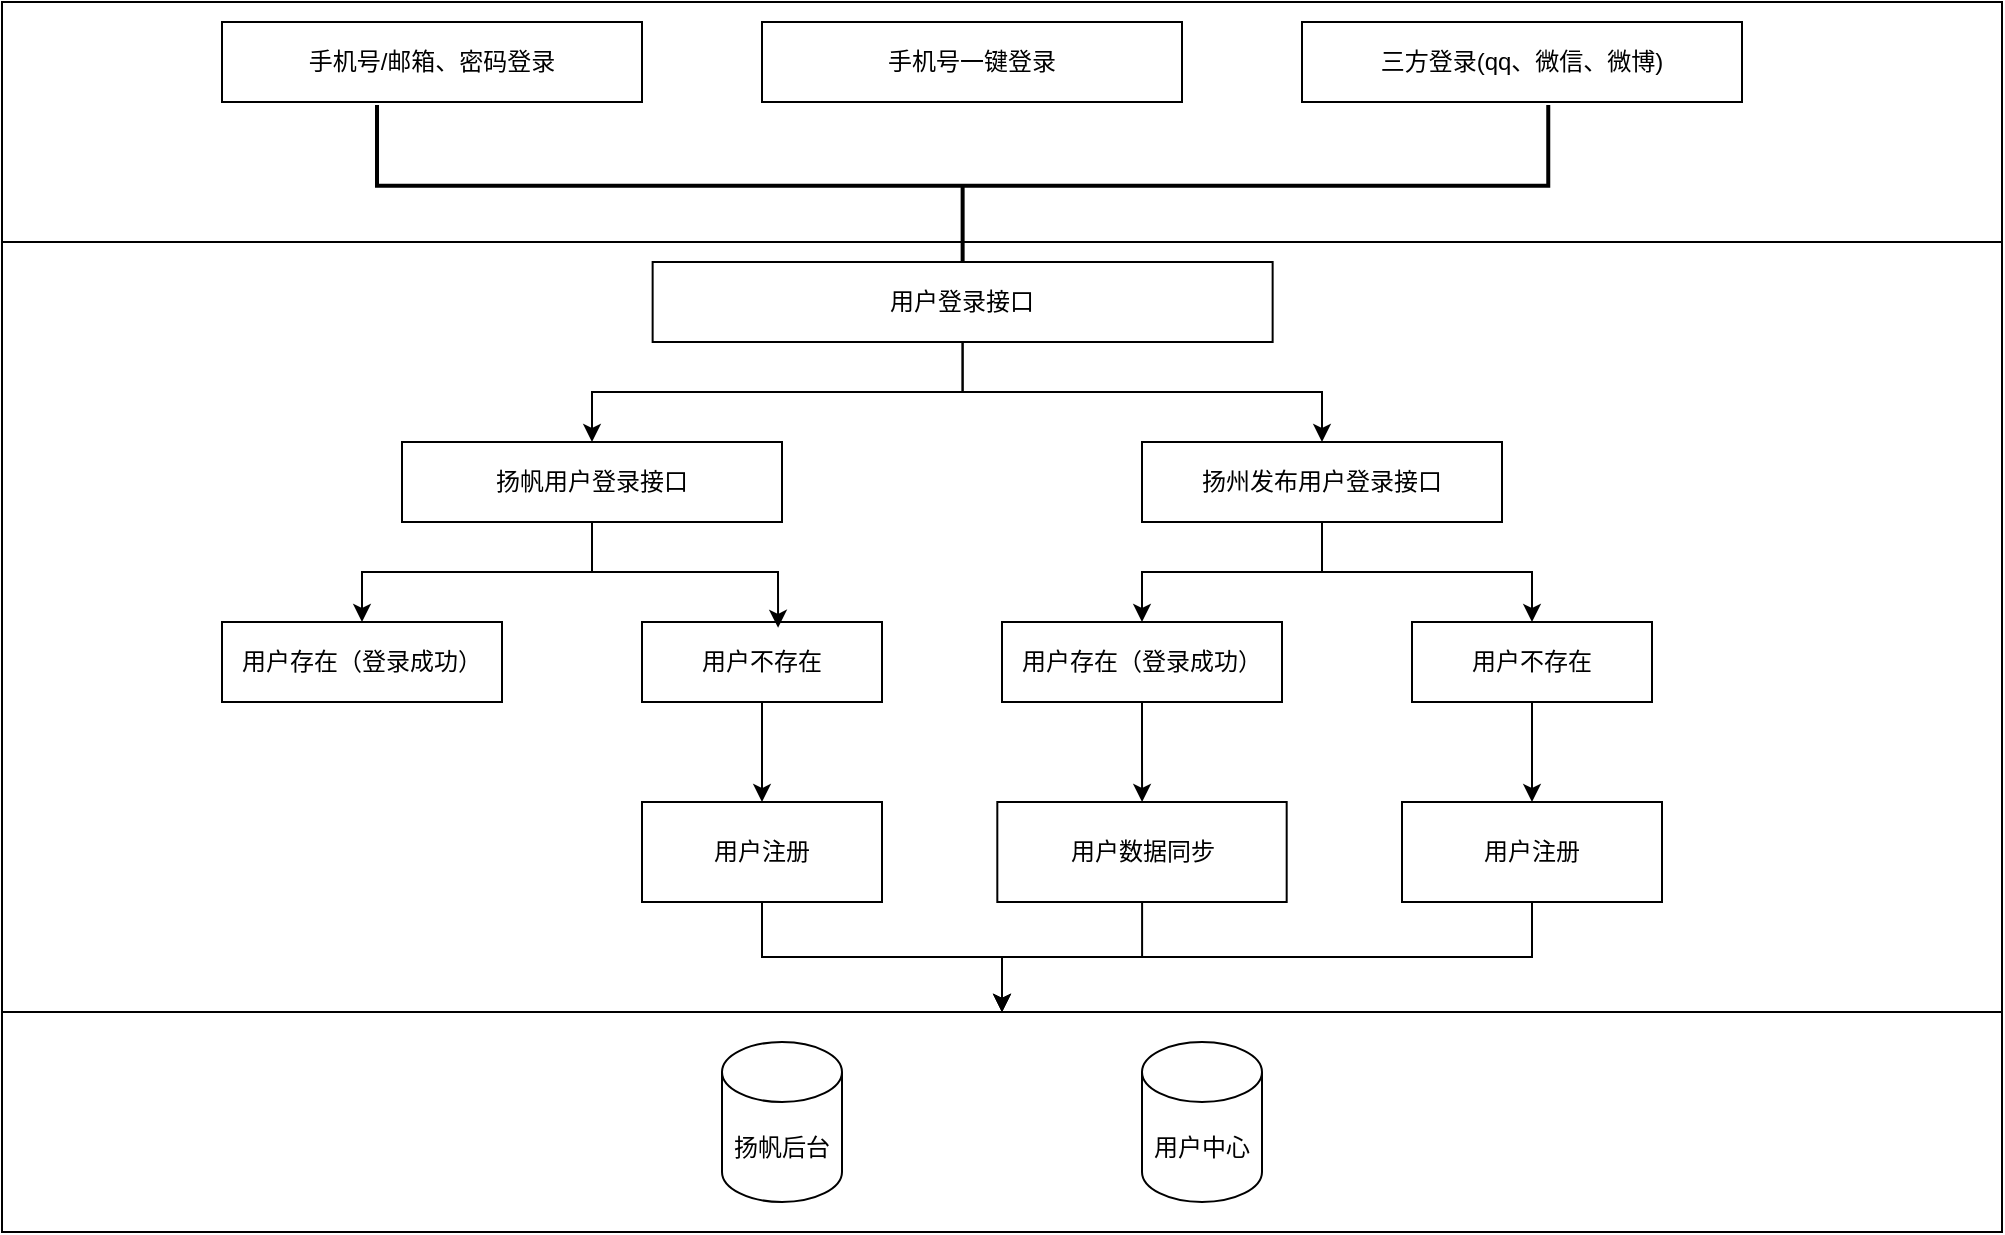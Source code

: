 <mxfile version="27.1.1">
  <diagram name="Page-1" id="c7488fd3-1785-93aa-aadb-54a6760d102a">
    <mxGraphModel dx="1042" dy="630" grid="1" gridSize="10" guides="1" tooltips="1" connect="1" arrows="1" fold="1" page="1" pageScale="1" pageWidth="1100" pageHeight="850" background="#ffffff" math="0" shadow="0">
      <root>
        <mxCell id="0" />
        <mxCell id="1" parent="0" />
        <mxCell id="lfPdQ3ZHWV3x0kOP0yHL-1" value="" style="rounded=0;whiteSpace=wrap;html=1;" vertex="1" parent="1">
          <mxGeometry x="40" y="40" width="1000" height="610" as="geometry" />
        </mxCell>
        <mxCell id="lfPdQ3ZHWV3x0kOP0yHL-4" value="" style="rounded=0;whiteSpace=wrap;html=1;" vertex="1" parent="1">
          <mxGeometry x="40" y="40" width="1000" height="120" as="geometry" />
        </mxCell>
        <mxCell id="lfPdQ3ZHWV3x0kOP0yHL-5" value="手机号/邮箱、密码登录" style="rounded=0;whiteSpace=wrap;html=1;" vertex="1" parent="1">
          <mxGeometry x="150" y="50" width="210" height="40" as="geometry" />
        </mxCell>
        <mxCell id="lfPdQ3ZHWV3x0kOP0yHL-6" value="手机号一键登录" style="rounded=0;whiteSpace=wrap;html=1;" vertex="1" parent="1">
          <mxGeometry x="420" y="50" width="210" height="40" as="geometry" />
        </mxCell>
        <mxCell id="lfPdQ3ZHWV3x0kOP0yHL-7" value="三方登录(qq、微信、微博)" style="rounded=0;whiteSpace=wrap;html=1;" vertex="1" parent="1">
          <mxGeometry x="690" y="50" width="220" height="40" as="geometry" />
        </mxCell>
        <mxCell id="lfPdQ3ZHWV3x0kOP0yHL-11" value="" style="strokeWidth=2;html=1;shape=mxgraph.flowchart.annotation_2;align=left;labelPosition=right;pointerEvents=1;rotation=-90;" vertex="1" parent="1">
          <mxGeometry x="480" y="-161" width="80.63" height="585.63" as="geometry" />
        </mxCell>
        <mxCell id="lfPdQ3ZHWV3x0kOP0yHL-17" style="edgeStyle=orthogonalEdgeStyle;rounded=0;orthogonalLoop=1;jettySize=auto;html=1;" edge="1" parent="1" source="lfPdQ3ZHWV3x0kOP0yHL-12" target="lfPdQ3ZHWV3x0kOP0yHL-13">
          <mxGeometry relative="1" as="geometry" />
        </mxCell>
        <mxCell id="lfPdQ3ZHWV3x0kOP0yHL-18" style="edgeStyle=orthogonalEdgeStyle;rounded=0;orthogonalLoop=1;jettySize=auto;html=1;" edge="1" parent="1" source="lfPdQ3ZHWV3x0kOP0yHL-12" target="lfPdQ3ZHWV3x0kOP0yHL-14">
          <mxGeometry relative="1" as="geometry" />
        </mxCell>
        <mxCell id="lfPdQ3ZHWV3x0kOP0yHL-12" value="用户登录接口" style="rounded=0;whiteSpace=wrap;html=1;" vertex="1" parent="1">
          <mxGeometry x="365.32" y="170" width="310" height="40" as="geometry" />
        </mxCell>
        <mxCell id="lfPdQ3ZHWV3x0kOP0yHL-24" style="edgeStyle=orthogonalEdgeStyle;rounded=0;orthogonalLoop=1;jettySize=auto;html=1;" edge="1" parent="1" source="lfPdQ3ZHWV3x0kOP0yHL-13" target="lfPdQ3ZHWV3x0kOP0yHL-20">
          <mxGeometry relative="1" as="geometry" />
        </mxCell>
        <mxCell id="lfPdQ3ZHWV3x0kOP0yHL-13" value="扬帆用户登录接口" style="rounded=0;whiteSpace=wrap;html=1;" vertex="1" parent="1">
          <mxGeometry x="240" y="260" width="190" height="40" as="geometry" />
        </mxCell>
        <mxCell id="lfPdQ3ZHWV3x0kOP0yHL-29" style="edgeStyle=orthogonalEdgeStyle;rounded=0;orthogonalLoop=1;jettySize=auto;html=1;" edge="1" parent="1" source="lfPdQ3ZHWV3x0kOP0yHL-14" target="lfPdQ3ZHWV3x0kOP0yHL-27">
          <mxGeometry relative="1" as="geometry" />
        </mxCell>
        <mxCell id="lfPdQ3ZHWV3x0kOP0yHL-30" style="edgeStyle=orthogonalEdgeStyle;rounded=0;orthogonalLoop=1;jettySize=auto;html=1;" edge="1" parent="1" source="lfPdQ3ZHWV3x0kOP0yHL-14" target="lfPdQ3ZHWV3x0kOP0yHL-28">
          <mxGeometry relative="1" as="geometry" />
        </mxCell>
        <mxCell id="lfPdQ3ZHWV3x0kOP0yHL-14" value="扬州发布用户登录接口" style="rounded=0;whiteSpace=wrap;html=1;" vertex="1" parent="1">
          <mxGeometry x="610" y="260" width="180" height="40" as="geometry" />
        </mxCell>
        <mxCell id="lfPdQ3ZHWV3x0kOP0yHL-20" value="用户存在（登录成功）" style="rounded=0;whiteSpace=wrap;html=1;" vertex="1" parent="1">
          <mxGeometry x="150" y="350" width="140" height="40" as="geometry" />
        </mxCell>
        <mxCell id="lfPdQ3ZHWV3x0kOP0yHL-34" style="edgeStyle=orthogonalEdgeStyle;rounded=0;orthogonalLoop=1;jettySize=auto;html=1;" edge="1" parent="1" source="lfPdQ3ZHWV3x0kOP0yHL-21" target="lfPdQ3ZHWV3x0kOP0yHL-32">
          <mxGeometry relative="1" as="geometry" />
        </mxCell>
        <mxCell id="lfPdQ3ZHWV3x0kOP0yHL-21" value="用户不存在" style="rounded=0;whiteSpace=wrap;html=1;" vertex="1" parent="1">
          <mxGeometry x="360" y="350" width="120" height="40" as="geometry" />
        </mxCell>
        <mxCell id="lfPdQ3ZHWV3x0kOP0yHL-26" style="edgeStyle=orthogonalEdgeStyle;rounded=0;orthogonalLoop=1;jettySize=auto;html=1;entryX=0.567;entryY=0.073;entryDx=0;entryDy=0;entryPerimeter=0;" edge="1" parent="1" source="lfPdQ3ZHWV3x0kOP0yHL-13" target="lfPdQ3ZHWV3x0kOP0yHL-21">
          <mxGeometry relative="1" as="geometry" />
        </mxCell>
        <mxCell id="lfPdQ3ZHWV3x0kOP0yHL-35" style="edgeStyle=orthogonalEdgeStyle;rounded=0;orthogonalLoop=1;jettySize=auto;html=1;" edge="1" parent="1" source="lfPdQ3ZHWV3x0kOP0yHL-27" target="lfPdQ3ZHWV3x0kOP0yHL-33">
          <mxGeometry relative="1" as="geometry" />
        </mxCell>
        <mxCell id="lfPdQ3ZHWV3x0kOP0yHL-27" value="用户存在（登录成功）" style="rounded=0;whiteSpace=wrap;html=1;" vertex="1" parent="1">
          <mxGeometry x="540" y="350" width="140" height="40" as="geometry" />
        </mxCell>
        <mxCell id="lfPdQ3ZHWV3x0kOP0yHL-44" style="edgeStyle=orthogonalEdgeStyle;rounded=0;orthogonalLoop=1;jettySize=auto;html=1;" edge="1" parent="1" source="lfPdQ3ZHWV3x0kOP0yHL-28" target="lfPdQ3ZHWV3x0kOP0yHL-43">
          <mxGeometry relative="1" as="geometry" />
        </mxCell>
        <mxCell id="lfPdQ3ZHWV3x0kOP0yHL-28" value="用户不存在" style="rounded=0;whiteSpace=wrap;html=1;" vertex="1" parent="1">
          <mxGeometry x="745" y="350" width="120" height="40" as="geometry" />
        </mxCell>
        <mxCell id="lfPdQ3ZHWV3x0kOP0yHL-45" style="edgeStyle=orthogonalEdgeStyle;rounded=0;orthogonalLoop=1;jettySize=auto;html=1;" edge="1" parent="1" source="lfPdQ3ZHWV3x0kOP0yHL-32" target="lfPdQ3ZHWV3x0kOP0yHL-39">
          <mxGeometry relative="1" as="geometry" />
        </mxCell>
        <mxCell id="lfPdQ3ZHWV3x0kOP0yHL-32" value="用户注册" style="rounded=0;whiteSpace=wrap;html=1;" vertex="1" parent="1">
          <mxGeometry x="360" y="440" width="120" height="50" as="geometry" />
        </mxCell>
        <mxCell id="lfPdQ3ZHWV3x0kOP0yHL-46" style="edgeStyle=orthogonalEdgeStyle;rounded=0;orthogonalLoop=1;jettySize=auto;html=1;" edge="1" parent="1" source="lfPdQ3ZHWV3x0kOP0yHL-33" target="lfPdQ3ZHWV3x0kOP0yHL-39">
          <mxGeometry relative="1" as="geometry" />
        </mxCell>
        <mxCell id="lfPdQ3ZHWV3x0kOP0yHL-33" value="用户数据同步" style="rounded=0;whiteSpace=wrap;html=1;" vertex="1" parent="1">
          <mxGeometry x="537.66" y="440" width="144.68" height="50" as="geometry" />
        </mxCell>
        <mxCell id="lfPdQ3ZHWV3x0kOP0yHL-39" value="" style="rounded=0;whiteSpace=wrap;html=1;" vertex="1" parent="1">
          <mxGeometry x="40" y="545" width="1000" height="110" as="geometry" />
        </mxCell>
        <mxCell id="lfPdQ3ZHWV3x0kOP0yHL-40" value="扬帆后台" style="shape=cylinder3;whiteSpace=wrap;html=1;boundedLbl=1;backgroundOutline=1;size=15;" vertex="1" parent="1">
          <mxGeometry x="400" y="560" width="60" height="80" as="geometry" />
        </mxCell>
        <mxCell id="lfPdQ3ZHWV3x0kOP0yHL-42" value="用户中心" style="shape=cylinder3;whiteSpace=wrap;html=1;boundedLbl=1;backgroundOutline=1;size=15;" vertex="1" parent="1">
          <mxGeometry x="610" y="560" width="60" height="80" as="geometry" />
        </mxCell>
        <mxCell id="lfPdQ3ZHWV3x0kOP0yHL-47" style="edgeStyle=orthogonalEdgeStyle;rounded=0;orthogonalLoop=1;jettySize=auto;html=1;entryX=0.5;entryY=0;entryDx=0;entryDy=0;" edge="1" parent="1" source="lfPdQ3ZHWV3x0kOP0yHL-43" target="lfPdQ3ZHWV3x0kOP0yHL-39">
          <mxGeometry relative="1" as="geometry" />
        </mxCell>
        <mxCell id="lfPdQ3ZHWV3x0kOP0yHL-43" value="用户注册" style="rounded=0;whiteSpace=wrap;html=1;" vertex="1" parent="1">
          <mxGeometry x="740" y="440" width="130" height="50" as="geometry" />
        </mxCell>
      </root>
    </mxGraphModel>
  </diagram>
</mxfile>
